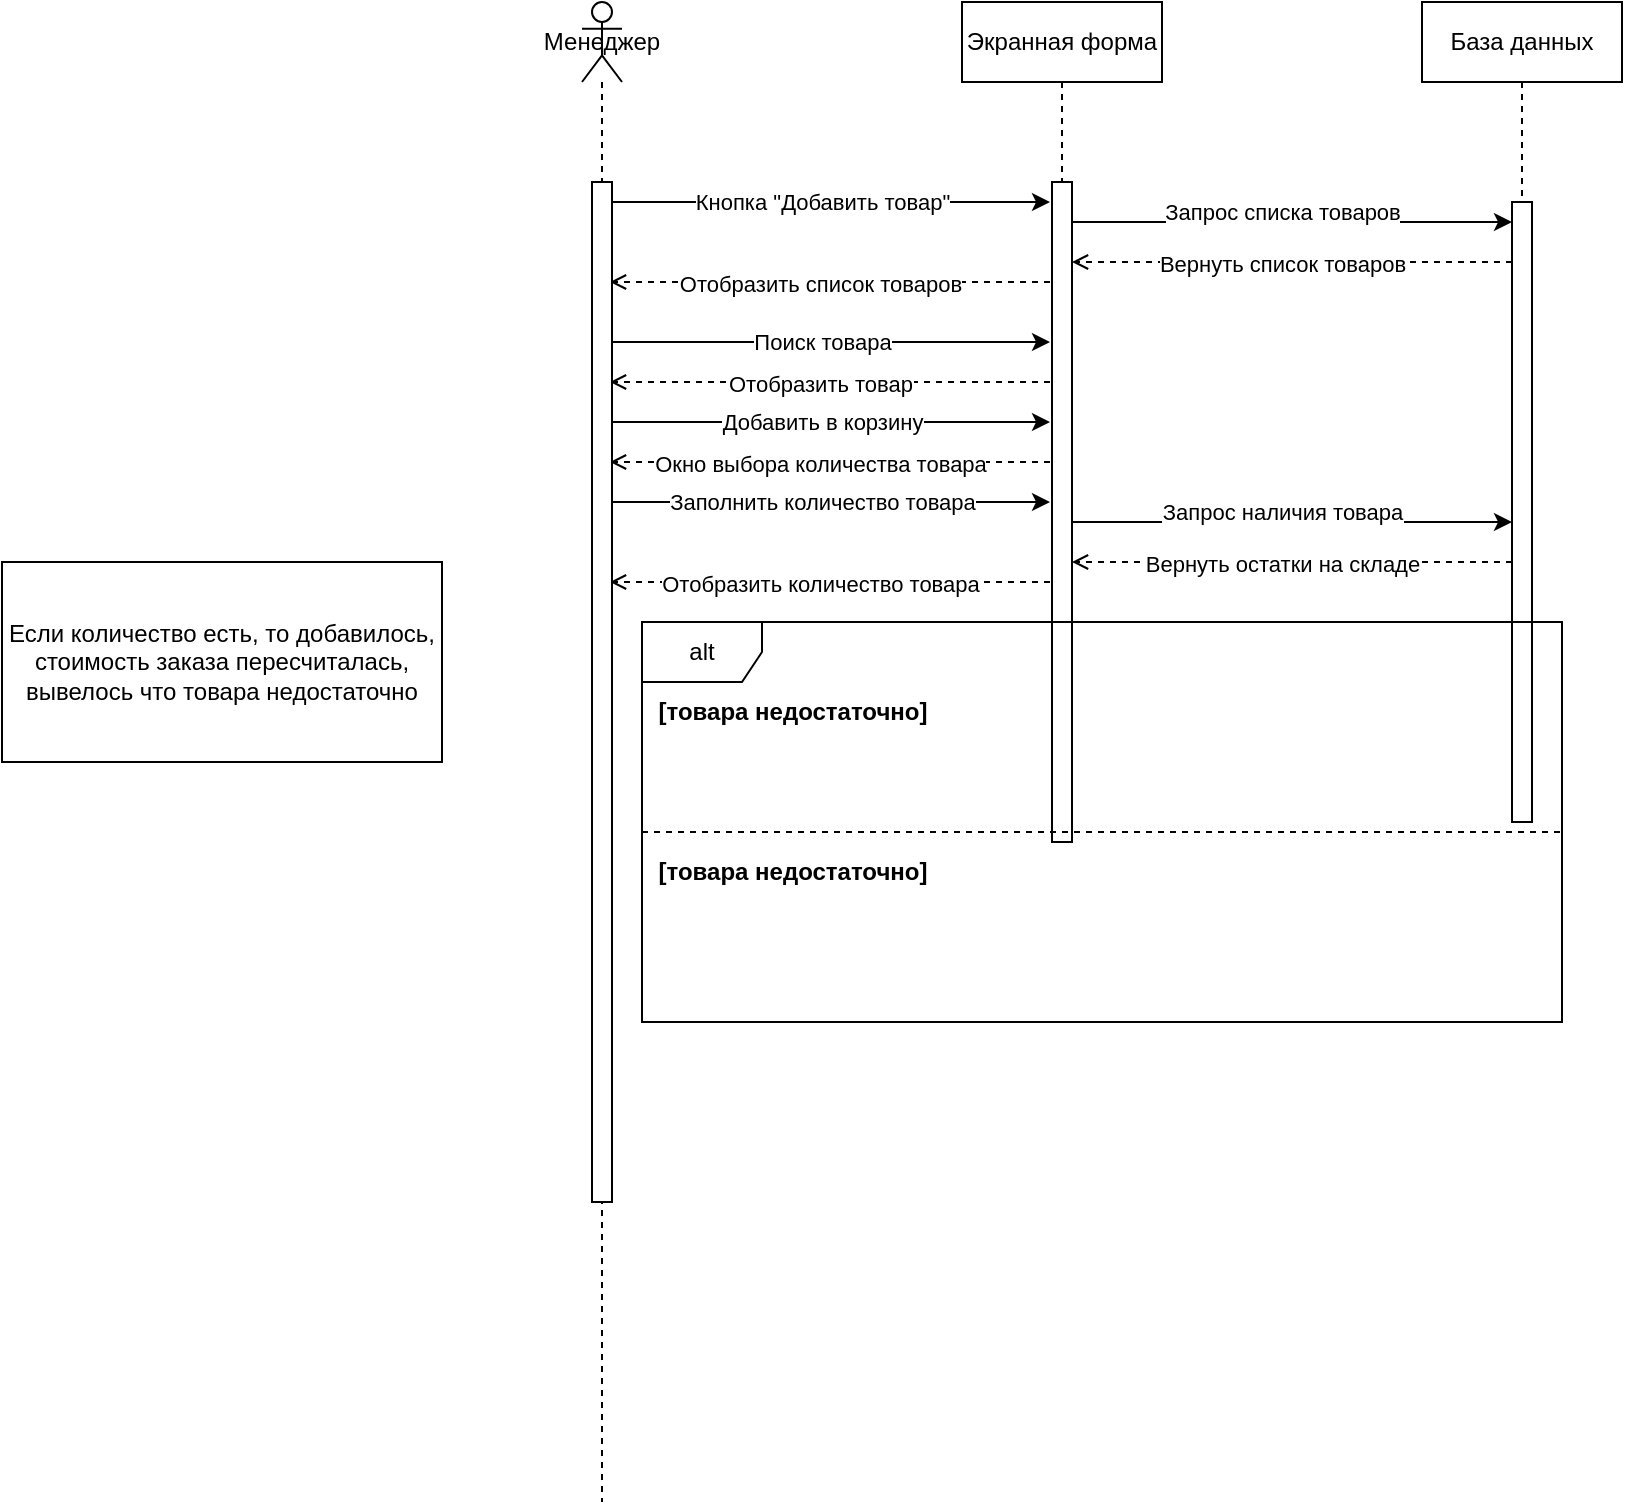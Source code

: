 <mxfile version="23.1.5" type="github">
  <diagram name="Страница — 1" id="W4llLAaXlTHx4EAEwzpX">
    <mxGraphModel dx="1489" dy="382" grid="1" gridSize="10" guides="1" tooltips="1" connect="1" arrows="1" fold="1" page="1" pageScale="1" pageWidth="827" pageHeight="1169" math="0" shadow="0">
      <root>
        <mxCell id="0" />
        <mxCell id="1" parent="0" />
        <mxCell id="I8CzNJmio3kyzoa3Z3h3-2" value="Экранная форма" style="shape=umlLifeline;perimeter=lifelinePerimeter;whiteSpace=wrap;html=1;container=1;dropTarget=0;collapsible=0;recursiveResize=0;outlineConnect=0;portConstraint=eastwest;newEdgeStyle={&quot;curved&quot;:0,&quot;rounded&quot;:0};" vertex="1" parent="1">
          <mxGeometry x="370" y="40" width="100" height="420" as="geometry" />
        </mxCell>
        <mxCell id="I8CzNJmio3kyzoa3Z3h3-5" value="" style="html=1;points=[[0,0,0,0,5],[0,1,0,0,-5],[1,0,0,0,5],[1,1,0,0,-5]];perimeter=orthogonalPerimeter;outlineConnect=0;targetShapes=umlLifeline;portConstraint=eastwest;newEdgeStyle={&quot;curved&quot;:0,&quot;rounded&quot;:0};" vertex="1" parent="I8CzNJmio3kyzoa3Z3h3-2">
          <mxGeometry x="45" y="90" width="10" height="330" as="geometry" />
        </mxCell>
        <mxCell id="I8CzNJmio3kyzoa3Z3h3-3" value="База данных" style="shape=umlLifeline;perimeter=lifelinePerimeter;whiteSpace=wrap;html=1;container=1;dropTarget=0;collapsible=0;recursiveResize=0;outlineConnect=0;portConstraint=eastwest;newEdgeStyle={&quot;curved&quot;:0,&quot;rounded&quot;:0};" vertex="1" parent="1">
          <mxGeometry x="600" y="40" width="100" height="410" as="geometry" />
        </mxCell>
        <mxCell id="I8CzNJmio3kyzoa3Z3h3-11" value="" style="html=1;points=[[0,0,0,0,5],[0,1,0,0,-5],[1,0,0,0,5],[1,1,0,0,-5]];perimeter=orthogonalPerimeter;outlineConnect=0;targetShapes=umlLifeline;portConstraint=eastwest;newEdgeStyle={&quot;curved&quot;:0,&quot;rounded&quot;:0};" vertex="1" parent="I8CzNJmio3kyzoa3Z3h3-3">
          <mxGeometry x="45" y="100" width="10" height="310" as="geometry" />
        </mxCell>
        <mxCell id="I8CzNJmio3kyzoa3Z3h3-6" value="" style="endArrow=classic;html=1;rounded=0;" edge="1" parent="1">
          <mxGeometry width="50" height="50" relative="1" as="geometry">
            <mxPoint x="194" y="140" as="sourcePoint" />
            <mxPoint x="414" y="140" as="targetPoint" />
          </mxGeometry>
        </mxCell>
        <mxCell id="I8CzNJmio3kyzoa3Z3h3-10" value="Кнопка &quot;Добавить товар&quot;" style="edgeLabel;html=1;align=center;verticalAlign=middle;resizable=0;points=[];" vertex="1" connectable="0" parent="I8CzNJmio3kyzoa3Z3h3-6">
          <mxGeometry x="-0.245" y="-4" relative="1" as="geometry">
            <mxPoint x="23" y="-4" as="offset" />
          </mxGeometry>
        </mxCell>
        <mxCell id="I8CzNJmio3kyzoa3Z3h3-7" value="" style="endArrow=open;html=1;rounded=0;dashed=1;endFill=0;" edge="1" parent="1">
          <mxGeometry width="50" height="50" relative="1" as="geometry">
            <mxPoint x="645" y="320" as="sourcePoint" />
            <mxPoint x="425" y="320" as="targetPoint" />
            <Array as="points">
              <mxPoint x="455.5" y="320" />
            </Array>
          </mxGeometry>
        </mxCell>
        <mxCell id="I8CzNJmio3kyzoa3Z3h3-14" value="Вернуть остатки на складе" style="edgeLabel;html=1;align=center;verticalAlign=middle;resizable=0;points=[];" vertex="1" connectable="0" parent="I8CzNJmio3kyzoa3Z3h3-7">
          <mxGeometry x="0.218" y="1" relative="1" as="geometry">
            <mxPoint x="19" as="offset" />
          </mxGeometry>
        </mxCell>
        <mxCell id="I8CzNJmio3kyzoa3Z3h3-12" value="" style="endArrow=classic;html=1;rounded=0;" edge="1" parent="1">
          <mxGeometry width="50" height="50" relative="1" as="geometry">
            <mxPoint x="425" y="300" as="sourcePoint" />
            <mxPoint x="645" y="300" as="targetPoint" />
          </mxGeometry>
        </mxCell>
        <mxCell id="I8CzNJmio3kyzoa3Z3h3-13" value="Запрос наличия товара" style="edgeLabel;html=1;align=center;verticalAlign=middle;resizable=0;points=[];" vertex="1" connectable="0" parent="I8CzNJmio3kyzoa3Z3h3-12">
          <mxGeometry x="-0.245" y="-4" relative="1" as="geometry">
            <mxPoint x="22" y="-9" as="offset" />
          </mxGeometry>
        </mxCell>
        <mxCell id="I8CzNJmio3kyzoa3Z3h3-15" value="" style="endArrow=open;html=1;rounded=0;dashed=1;endFill=0;" edge="1" parent="1">
          <mxGeometry width="50" height="50" relative="1" as="geometry">
            <mxPoint x="414" y="330" as="sourcePoint" />
            <mxPoint x="194" y="330" as="targetPoint" />
            <Array as="points">
              <mxPoint x="224.5" y="330" />
            </Array>
          </mxGeometry>
        </mxCell>
        <mxCell id="I8CzNJmio3kyzoa3Z3h3-16" value="Отобразить количество товара" style="edgeLabel;html=1;align=center;verticalAlign=middle;resizable=0;points=[];" vertex="1" connectable="0" parent="I8CzNJmio3kyzoa3Z3h3-15">
          <mxGeometry x="0.218" y="1" relative="1" as="geometry">
            <mxPoint x="19" as="offset" />
          </mxGeometry>
        </mxCell>
        <mxCell id="I8CzNJmio3kyzoa3Z3h3-17" value="" style="endArrow=open;html=1;rounded=0;dashed=1;endFill=0;" edge="1" parent="1">
          <mxGeometry width="50" height="50" relative="1" as="geometry">
            <mxPoint x="414" y="180" as="sourcePoint" />
            <mxPoint x="194" y="180" as="targetPoint" />
            <Array as="points">
              <mxPoint x="224.5" y="180" />
            </Array>
          </mxGeometry>
        </mxCell>
        <mxCell id="I8CzNJmio3kyzoa3Z3h3-18" value="Отобразить список товаров" style="edgeLabel;html=1;align=center;verticalAlign=middle;resizable=0;points=[];" vertex="1" connectable="0" parent="I8CzNJmio3kyzoa3Z3h3-17">
          <mxGeometry x="0.218" y="1" relative="1" as="geometry">
            <mxPoint x="19" as="offset" />
          </mxGeometry>
        </mxCell>
        <mxCell id="I8CzNJmio3kyzoa3Z3h3-19" value="Если количество есть, то добавилось, стоимость заказа пересчиталась, вывелось что товара недостаточно" style="rounded=0;whiteSpace=wrap;html=1;" vertex="1" parent="1">
          <mxGeometry x="-110" y="320" width="220" height="100" as="geometry" />
        </mxCell>
        <mxCell id="I8CzNJmio3kyzoa3Z3h3-20" value="" style="endArrow=open;html=1;rounded=0;dashed=1;endFill=0;" edge="1" parent="1" source="I8CzNJmio3kyzoa3Z3h3-11" target="I8CzNJmio3kyzoa3Z3h3-5">
          <mxGeometry width="50" height="50" relative="1" as="geometry">
            <mxPoint x="650" y="170" as="sourcePoint" />
            <mxPoint x="430" y="170" as="targetPoint" />
            <Array as="points">
              <mxPoint x="460.5" y="170" />
            </Array>
          </mxGeometry>
        </mxCell>
        <mxCell id="I8CzNJmio3kyzoa3Z3h3-21" value="Вернуть список товаров" style="edgeLabel;html=1;align=center;verticalAlign=middle;resizable=0;points=[];" vertex="1" connectable="0" parent="I8CzNJmio3kyzoa3Z3h3-20">
          <mxGeometry x="0.218" y="1" relative="1" as="geometry">
            <mxPoint x="19" as="offset" />
          </mxGeometry>
        </mxCell>
        <mxCell id="I8CzNJmio3kyzoa3Z3h3-22" value="" style="endArrow=classic;html=1;rounded=0;" edge="1" parent="1" source="I8CzNJmio3kyzoa3Z3h3-5" target="I8CzNJmio3kyzoa3Z3h3-11">
          <mxGeometry width="50" height="50" relative="1" as="geometry">
            <mxPoint x="430" y="150" as="sourcePoint" />
            <mxPoint x="650" y="150" as="targetPoint" />
            <Array as="points">
              <mxPoint x="600" y="150" />
            </Array>
          </mxGeometry>
        </mxCell>
        <mxCell id="I8CzNJmio3kyzoa3Z3h3-23" value="Запрос списка товаров" style="edgeLabel;html=1;align=center;verticalAlign=middle;resizable=0;points=[];" vertex="1" connectable="0" parent="I8CzNJmio3kyzoa3Z3h3-22">
          <mxGeometry x="-0.245" y="-4" relative="1" as="geometry">
            <mxPoint x="22" y="-9" as="offset" />
          </mxGeometry>
        </mxCell>
        <mxCell id="I8CzNJmio3kyzoa3Z3h3-24" value="" style="endArrow=classic;html=1;rounded=0;" edge="1" parent="1">
          <mxGeometry width="50" height="50" relative="1" as="geometry">
            <mxPoint x="194" y="210" as="sourcePoint" />
            <mxPoint x="414" y="210" as="targetPoint" />
          </mxGeometry>
        </mxCell>
        <mxCell id="I8CzNJmio3kyzoa3Z3h3-25" value="Поиск товара" style="edgeLabel;html=1;align=center;verticalAlign=middle;resizable=0;points=[];" vertex="1" connectable="0" parent="I8CzNJmio3kyzoa3Z3h3-24">
          <mxGeometry x="-0.245" y="-4" relative="1" as="geometry">
            <mxPoint x="23" y="-4" as="offset" />
          </mxGeometry>
        </mxCell>
        <mxCell id="I8CzNJmio3kyzoa3Z3h3-26" value="" style="endArrow=open;html=1;rounded=0;dashed=1;endFill=0;" edge="1" parent="1">
          <mxGeometry width="50" height="50" relative="1" as="geometry">
            <mxPoint x="414" y="230" as="sourcePoint" />
            <mxPoint x="194" y="230" as="targetPoint" />
            <Array as="points">
              <mxPoint x="224.5" y="230" />
            </Array>
          </mxGeometry>
        </mxCell>
        <mxCell id="I8CzNJmio3kyzoa3Z3h3-27" value="Отобразить товар" style="edgeLabel;html=1;align=center;verticalAlign=middle;resizable=0;points=[];" vertex="1" connectable="0" parent="I8CzNJmio3kyzoa3Z3h3-26">
          <mxGeometry x="0.218" y="1" relative="1" as="geometry">
            <mxPoint x="19" as="offset" />
          </mxGeometry>
        </mxCell>
        <mxCell id="I8CzNJmio3kyzoa3Z3h3-28" value="" style="endArrow=classic;html=1;rounded=0;" edge="1" parent="1">
          <mxGeometry width="50" height="50" relative="1" as="geometry">
            <mxPoint x="194" y="250" as="sourcePoint" />
            <mxPoint x="414" y="250" as="targetPoint" />
          </mxGeometry>
        </mxCell>
        <mxCell id="I8CzNJmio3kyzoa3Z3h3-29" value="Добавить в корзину" style="edgeLabel;html=1;align=center;verticalAlign=middle;resizable=0;points=[];" vertex="1" connectable="0" parent="I8CzNJmio3kyzoa3Z3h3-28">
          <mxGeometry x="-0.245" y="-4" relative="1" as="geometry">
            <mxPoint x="23" y="-4" as="offset" />
          </mxGeometry>
        </mxCell>
        <mxCell id="I8CzNJmio3kyzoa3Z3h3-30" value="" style="endArrow=open;html=1;rounded=0;dashed=1;endFill=0;" edge="1" parent="1">
          <mxGeometry width="50" height="50" relative="1" as="geometry">
            <mxPoint x="414" y="270" as="sourcePoint" />
            <mxPoint x="194" y="270" as="targetPoint" />
            <Array as="points">
              <mxPoint x="224.5" y="270" />
            </Array>
          </mxGeometry>
        </mxCell>
        <mxCell id="I8CzNJmio3kyzoa3Z3h3-31" value="Окно выбора количества товара" style="edgeLabel;html=1;align=center;verticalAlign=middle;resizable=0;points=[];" vertex="1" connectable="0" parent="I8CzNJmio3kyzoa3Z3h3-30">
          <mxGeometry x="0.218" y="1" relative="1" as="geometry">
            <mxPoint x="19" as="offset" />
          </mxGeometry>
        </mxCell>
        <mxCell id="I8CzNJmio3kyzoa3Z3h3-32" value="" style="endArrow=classic;html=1;rounded=0;" edge="1" parent="1">
          <mxGeometry width="50" height="50" relative="1" as="geometry">
            <mxPoint x="194" y="290" as="sourcePoint" />
            <mxPoint x="414" y="290" as="targetPoint" />
          </mxGeometry>
        </mxCell>
        <mxCell id="I8CzNJmio3kyzoa3Z3h3-33" value="Заполнить количество товара" style="edgeLabel;html=1;align=center;verticalAlign=middle;resizable=0;points=[];" vertex="1" connectable="0" parent="I8CzNJmio3kyzoa3Z3h3-32">
          <mxGeometry x="-0.245" y="-4" relative="1" as="geometry">
            <mxPoint x="23" y="-4" as="offset" />
          </mxGeometry>
        </mxCell>
        <mxCell id="I8CzNJmio3kyzoa3Z3h3-37" value="alt" style="shape=umlFrame;whiteSpace=wrap;html=1;pointerEvents=0;noLabel=0;" vertex="1" parent="1">
          <mxGeometry x="210" y="350" width="460" height="200" as="geometry" />
        </mxCell>
        <mxCell id="I8CzNJmio3kyzoa3Z3h3-42" value="&lt;b&gt;[товара недостаточно]&lt;/b&gt;" style="text;html=1;align=center;verticalAlign=middle;resizable=0;points=[];autosize=1;strokeColor=none;fillColor=none;" vertex="1" parent="1">
          <mxGeometry x="205" y="380" width="160" height="30" as="geometry" />
        </mxCell>
        <mxCell id="I8CzNJmio3kyzoa3Z3h3-52" value="" style="line;strokeWidth=1;rotatable=0;dashed=1;labelPosition=right;align=left;verticalAlign=middle;spacingTop=0;spacingLeft=6;points=[];portConstraint=eastwest;" vertex="1" parent="1">
          <mxGeometry x="210" y="450" width="460" height="10" as="geometry" />
        </mxCell>
        <mxCell id="I8CzNJmio3kyzoa3Z3h3-53" value="&lt;b&gt;[товара недостаточно]&lt;/b&gt;" style="text;html=1;align=center;verticalAlign=middle;resizable=0;points=[];autosize=1;strokeColor=none;fillColor=none;" vertex="1" parent="1">
          <mxGeometry x="205" y="460" width="160" height="30" as="geometry" />
        </mxCell>
        <mxCell id="I8CzNJmio3kyzoa3Z3h3-54" value="Менеджер" style="shape=umlLifeline;perimeter=lifelinePerimeter;whiteSpace=wrap;html=1;container=1;dropTarget=0;collapsible=0;recursiveResize=0;outlineConnect=0;portConstraint=eastwest;newEdgeStyle={&quot;curved&quot;:0,&quot;rounded&quot;:0};participant=umlActor;" vertex="1" parent="1">
          <mxGeometry x="180" y="40" width="20" height="750" as="geometry" />
        </mxCell>
        <mxCell id="I8CzNJmio3kyzoa3Z3h3-55" value="" style="html=1;points=[[0,0,0,0,5],[0,1,0,0,-5],[1,0,0,0,5],[1,1,0,0,-5]];perimeter=orthogonalPerimeter;outlineConnect=0;targetShapes=umlLifeline;portConstraint=eastwest;newEdgeStyle={&quot;curved&quot;:0,&quot;rounded&quot;:0};" vertex="1" parent="I8CzNJmio3kyzoa3Z3h3-54">
          <mxGeometry x="5" y="90" width="10" height="510" as="geometry" />
        </mxCell>
      </root>
    </mxGraphModel>
  </diagram>
</mxfile>

